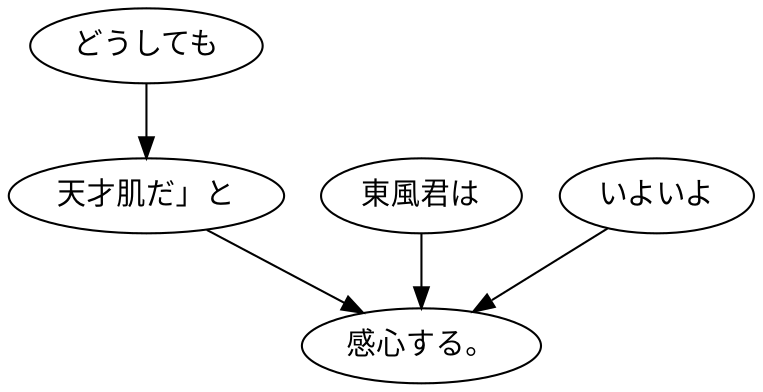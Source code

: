 digraph graph7922 {
	node0 [label="どうしても"];
	node1 [label="天才肌だ」と"];
	node2 [label="東風君は"];
	node3 [label="いよいよ"];
	node4 [label="感心する。"];
	node0 -> node1;
	node1 -> node4;
	node2 -> node4;
	node3 -> node4;
}
